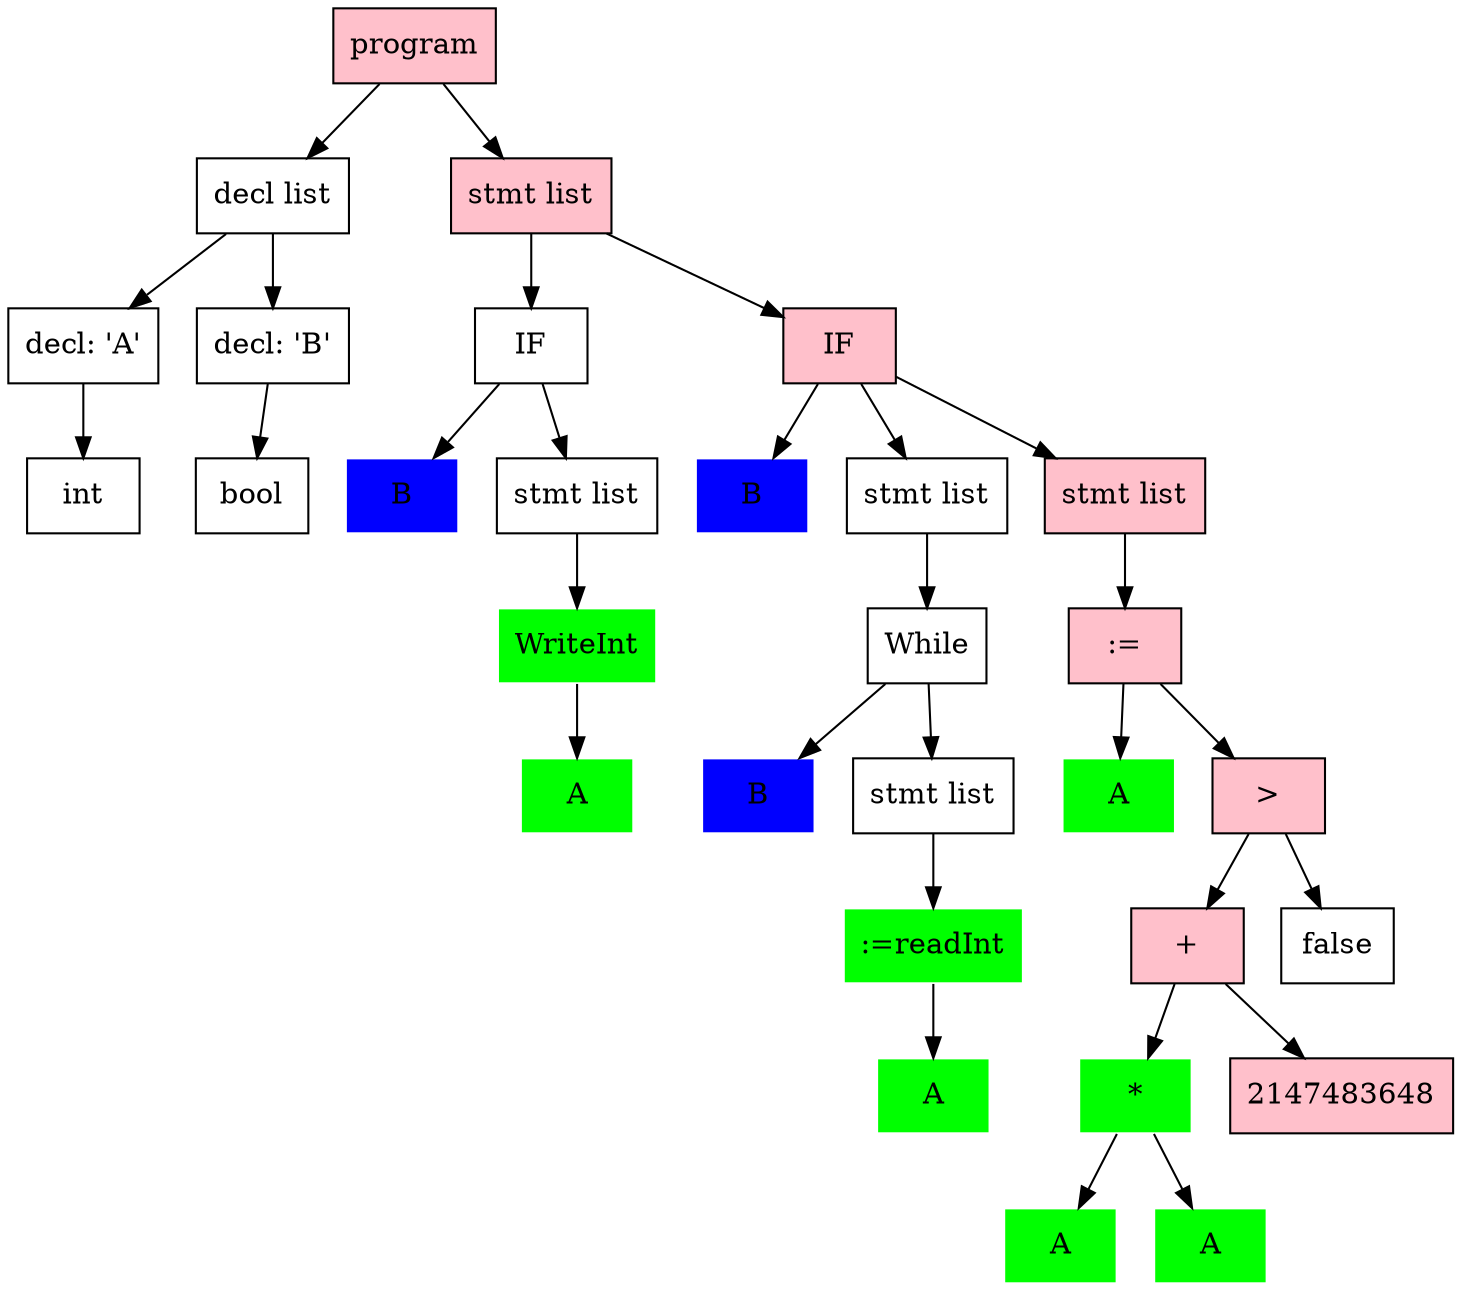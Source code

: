 digraph parseTree {
  ordering=out;
  node [shape = box, style = filled];
  n1 [label="program",fillcolor="/x11/pink",shape=box]
  n2 [label="decl list",fillcolor="/x11/white",shape=box, color=block]
  n1 -> n2
  n3 [label="decl: 'A'",fillcolor="/x11/white",shape=box, color=block]
  n2 -> n3
  n4 [label="int",fillcolor="/x11/white",shape=box, color=block]
  n3 -> n4
  n5 [label="decl: 'B'",fillcolor="/x11/white",shape=box, color=block]
  n2 -> n5
  n6 [label="bool",fillcolor="/x11/white",shape=box, color=block]
  n5 -> n6
  n7 [label="stmt list",fillcolor="/x11/pink",shape=box]
  n1 -> n7
  n8 [label="IF",fillcolor="/x11/white",shape=box, color=block]
  n7 -> n8
  n9 [label="B",fillcolor="/x11/blue",shape=box, color=white]
  n8 -> n9
  n10 [label="stmt list",fillcolor="/x11/white",shape=box, color=block]
  n8 -> n10
  n11 [label="WriteInt",fillcolor="/x11/green",shape=box, color=white]
  n10 -> n11
  n12 [label="A",fillcolor="/x11/green",shape=box, color=white]
  n11 -> n12
  n13 [label="IF",fillcolor="/x11/pink",shape=box]
  n7 -> n13
  n14 [label="B",fillcolor="/x11/blue",shape=box, color=white]
  n13 -> n14
  n15 [label="stmt list",fillcolor="/x11/white",shape=box, color=block]
  n13 -> n15
  n16 [label="While",fillcolor="/x11/white",shape=box, color=block]
  n15 -> n16
  n17 [label="B",fillcolor="/x11/blue",shape=box, color=white]
  n16 -> n17
  n18 [label="stmt list",fillcolor="/x11/white",shape=box, color=block]
  n16 -> n18
  n19 [label=":=readInt",fillcolor="/x11/green",shape=box, color=white]
  n18 -> n19
  n20 [label="A",fillcolor="/x11/green",shape=box, color=white]
  n19 -> n20
  n21 [label="stmt list",fillcolor="/x11/pink",shape=box]
  n13 -> n21
  n22 [label=":=",fillcolor="/x11/pink",shape=box]
  n21 -> n22
  n23 [label="A",fillcolor="/x11/green",shape=box, color=white]
  n22 -> n23
  n24 [label=">",fillcolor="/x11/pink",shape=box]
  n22 -> n24
  n25 [label="+",fillcolor="/x11/pink",shape=box]
  n24 -> n25
  n26 [label="*",fillcolor="/x11/green",shape=box, color=white]
  n25 -> n26
  n27 [label="A",fillcolor="/x11/green",shape=box, color=white]
  n26 -> n27
  n28 [label="A",fillcolor="/x11/green",shape=box, color=white]
  n26 -> n28
  n29 [label="2147483648",fillcolor="/x11/pink",shape=box]
  n25 -> n29
  n30 [label="false",fillcolor="/x11/white",shape=box, color=block]
  n24 -> n30
}
